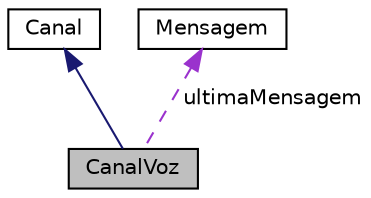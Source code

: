digraph "CanalVoz"
{
 // LATEX_PDF_SIZE
  edge [fontname="Helvetica",fontsize="10",labelfontname="Helvetica",labelfontsize="10"];
  node [fontname="Helvetica",fontsize="10",shape=record];
  Node1 [label="CanalVoz",height=0.2,width=0.4,color="black", fillcolor="grey75", style="filled", fontcolor="black",tooltip="Classe que representa um canal de voz de um servidor."];
  Node2 -> Node1 [dir="back",color="midnightblue",fontsize="10",style="solid",fontname="Helvetica"];
  Node2 [label="Canal",height=0.2,width=0.4,color="black", fillcolor="white", style="filled",URL="$classCanal.html",tooltip="Classe que representa um canal de um servidor."];
  Node3 -> Node1 [dir="back",color="darkorchid3",fontsize="10",style="dashed",label=" ultimaMensagem" ,fontname="Helvetica"];
  Node3 [label="Mensagem",height=0.2,width=0.4,color="black", fillcolor="white", style="filled",URL="$classMensagem.html",tooltip="Classe que representa as mensagens enviadas no sistema."];
}
